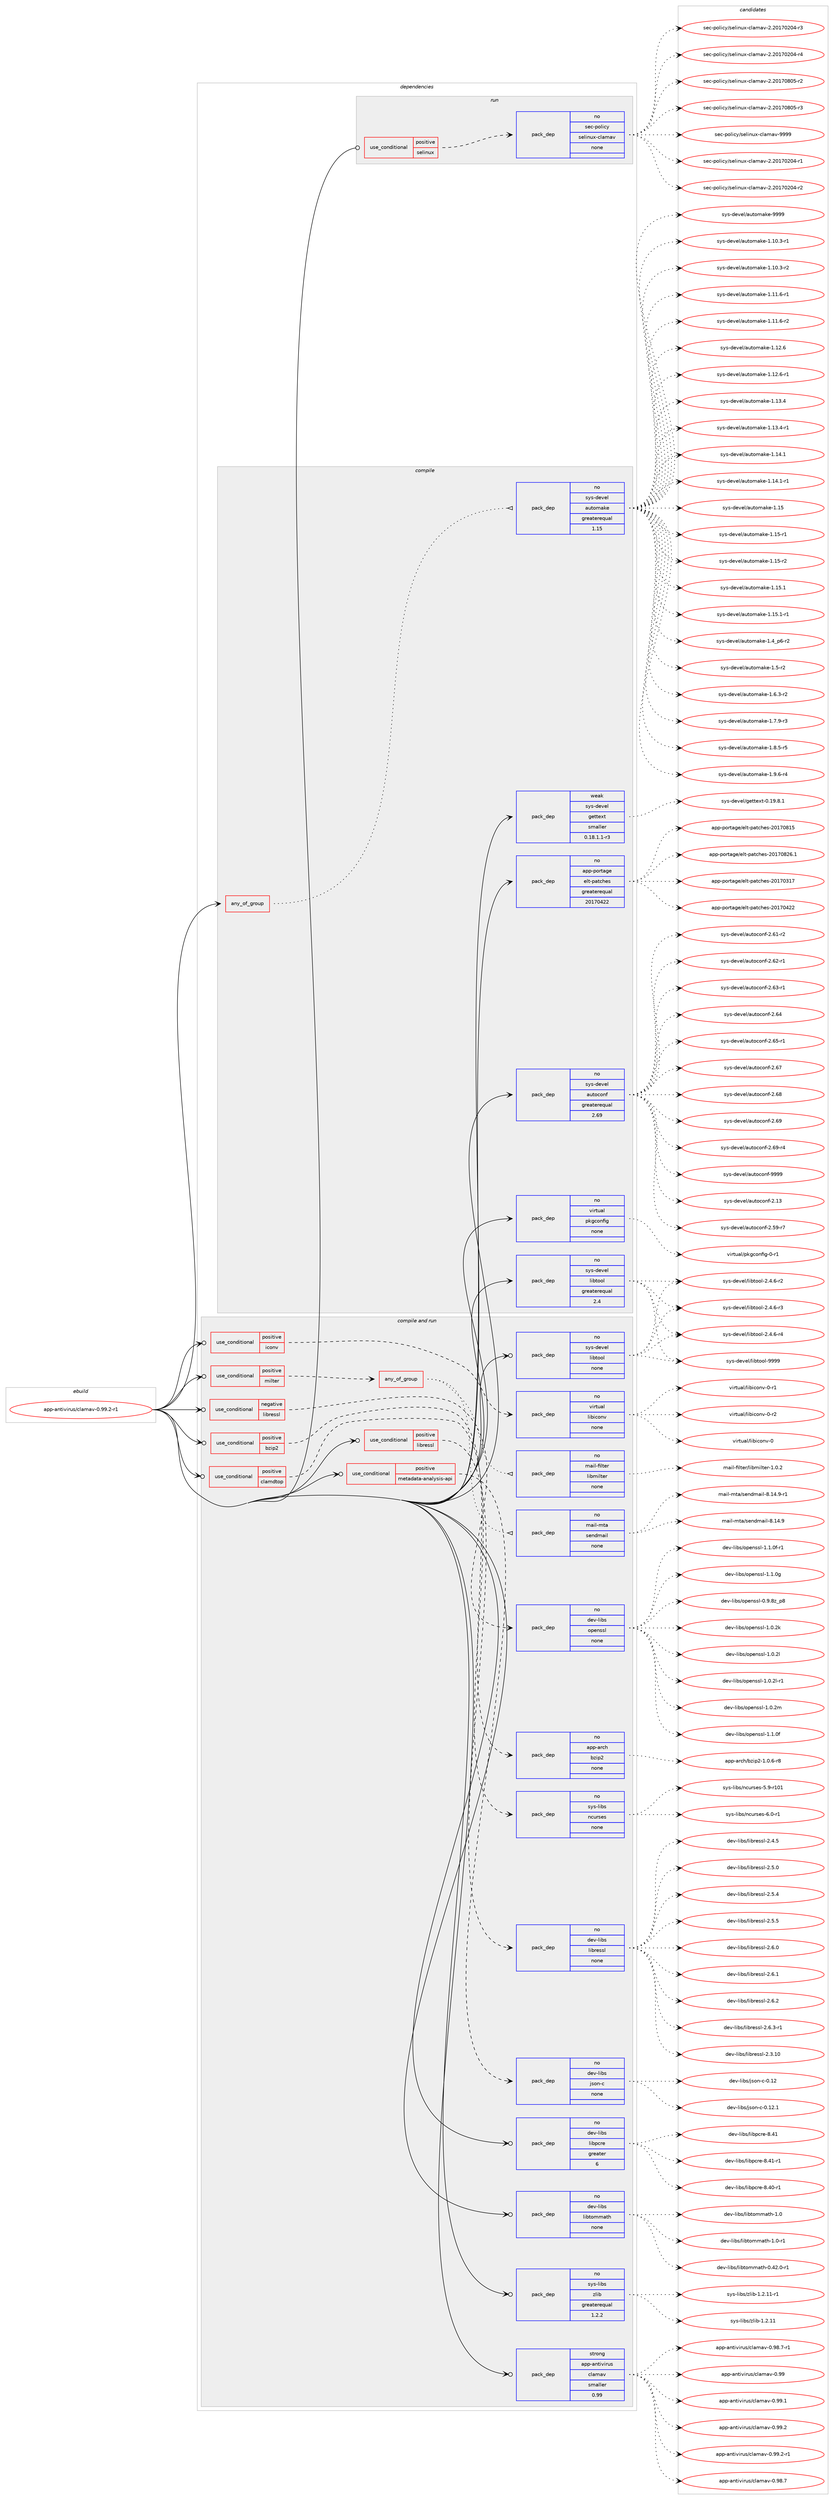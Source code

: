 digraph prolog {

# *************
# Graph options
# *************

newrank=true;
concentrate=true;
compound=true;
graph [rankdir=LR,fontname=Helvetica,fontsize=10,ranksep=1.5];#, ranksep=2.5, nodesep=0.2];
edge  [arrowhead=vee];
node  [fontname=Helvetica,fontsize=10];

# **********
# The ebuild
# **********

subgraph cluster_leftcol {
color=gray;
rank=same;
label=<<i>ebuild</i>>;
id [label="app-antivirus/clamav-0.99.2-r1", color=red, width=4, href="../app-antivirus/clamav-0.99.2-r1.svg"];
}

# ****************
# The dependencies
# ****************

subgraph cluster_midcol {
color=gray;
label=<<i>dependencies</i>>;
subgraph cluster_compile {
fillcolor="#eeeeee";
style=filled;
label=<<i>compile</i>>;
subgraph any126 {
dependency7740 [label=<<TABLE BORDER="0" CELLBORDER="1" CELLSPACING="0" CELLPADDING="4"><TR><TD CELLPADDING="10">any_of_group</TD></TR></TABLE>>, shape=none, color=red];subgraph pack5448 {
dependency7741 [label=<<TABLE BORDER="0" CELLBORDER="1" CELLSPACING="0" CELLPADDING="4" WIDTH="220"><TR><TD ROWSPAN="6" CELLPADDING="30">pack_dep</TD></TR><TR><TD WIDTH="110">no</TD></TR><TR><TD>sys-devel</TD></TR><TR><TD>automake</TD></TR><TR><TD>greaterequal</TD></TR><TR><TD>1.15</TD></TR></TABLE>>, shape=none, color=blue];
}
dependency7740:e -> dependency7741:w [weight=20,style="dotted",arrowhead="oinv"];
}
id:e -> dependency7740:w [weight=20,style="solid",arrowhead="vee"];
subgraph pack5449 {
dependency7742 [label=<<TABLE BORDER="0" CELLBORDER="1" CELLSPACING="0" CELLPADDING="4" WIDTH="220"><TR><TD ROWSPAN="6" CELLPADDING="30">pack_dep</TD></TR><TR><TD WIDTH="110">no</TD></TR><TR><TD>app-portage</TD></TR><TR><TD>elt-patches</TD></TR><TR><TD>greaterequal</TD></TR><TR><TD>20170422</TD></TR></TABLE>>, shape=none, color=blue];
}
id:e -> dependency7742:w [weight=20,style="solid",arrowhead="vee"];
subgraph pack5450 {
dependency7743 [label=<<TABLE BORDER="0" CELLBORDER="1" CELLSPACING="0" CELLPADDING="4" WIDTH="220"><TR><TD ROWSPAN="6" CELLPADDING="30">pack_dep</TD></TR><TR><TD WIDTH="110">no</TD></TR><TR><TD>sys-devel</TD></TR><TR><TD>autoconf</TD></TR><TR><TD>greaterequal</TD></TR><TR><TD>2.69</TD></TR></TABLE>>, shape=none, color=blue];
}
id:e -> dependency7743:w [weight=20,style="solid",arrowhead="vee"];
subgraph pack5451 {
dependency7744 [label=<<TABLE BORDER="0" CELLBORDER="1" CELLSPACING="0" CELLPADDING="4" WIDTH="220"><TR><TD ROWSPAN="6" CELLPADDING="30">pack_dep</TD></TR><TR><TD WIDTH="110">no</TD></TR><TR><TD>sys-devel</TD></TR><TR><TD>libtool</TD></TR><TR><TD>greaterequal</TD></TR><TR><TD>2.4</TD></TR></TABLE>>, shape=none, color=blue];
}
id:e -> dependency7744:w [weight=20,style="solid",arrowhead="vee"];
subgraph pack5452 {
dependency7745 [label=<<TABLE BORDER="0" CELLBORDER="1" CELLSPACING="0" CELLPADDING="4" WIDTH="220"><TR><TD ROWSPAN="6" CELLPADDING="30">pack_dep</TD></TR><TR><TD WIDTH="110">no</TD></TR><TR><TD>virtual</TD></TR><TR><TD>pkgconfig</TD></TR><TR><TD>none</TD></TR><TR><TD></TD></TR></TABLE>>, shape=none, color=blue];
}
id:e -> dependency7745:w [weight=20,style="solid",arrowhead="vee"];
subgraph pack5453 {
dependency7746 [label=<<TABLE BORDER="0" CELLBORDER="1" CELLSPACING="0" CELLPADDING="4" WIDTH="220"><TR><TD ROWSPAN="6" CELLPADDING="30">pack_dep</TD></TR><TR><TD WIDTH="110">weak</TD></TR><TR><TD>sys-devel</TD></TR><TR><TD>gettext</TD></TR><TR><TD>smaller</TD></TR><TR><TD>0.18.1.1-r3</TD></TR></TABLE>>, shape=none, color=blue];
}
id:e -> dependency7746:w [weight=20,style="solid",arrowhead="vee"];
}
subgraph cluster_compileandrun {
fillcolor="#eeeeee";
style=filled;
label=<<i>compile and run</i>>;
subgraph cond2162 {
dependency7747 [label=<<TABLE BORDER="0" CELLBORDER="1" CELLSPACING="0" CELLPADDING="4"><TR><TD ROWSPAN="3" CELLPADDING="10">use_conditional</TD></TR><TR><TD>negative</TD></TR><TR><TD>libressl</TD></TR></TABLE>>, shape=none, color=red];
subgraph pack5454 {
dependency7748 [label=<<TABLE BORDER="0" CELLBORDER="1" CELLSPACING="0" CELLPADDING="4" WIDTH="220"><TR><TD ROWSPAN="6" CELLPADDING="30">pack_dep</TD></TR><TR><TD WIDTH="110">no</TD></TR><TR><TD>dev-libs</TD></TR><TR><TD>openssl</TD></TR><TR><TD>none</TD></TR><TR><TD></TD></TR></TABLE>>, shape=none, color=blue];
}
dependency7747:e -> dependency7748:w [weight=20,style="dashed",arrowhead="vee"];
}
id:e -> dependency7747:w [weight=20,style="solid",arrowhead="odotvee"];
subgraph cond2163 {
dependency7749 [label=<<TABLE BORDER="0" CELLBORDER="1" CELLSPACING="0" CELLPADDING="4"><TR><TD ROWSPAN="3" CELLPADDING="10">use_conditional</TD></TR><TR><TD>positive</TD></TR><TR><TD>bzip2</TD></TR></TABLE>>, shape=none, color=red];
subgraph pack5455 {
dependency7750 [label=<<TABLE BORDER="0" CELLBORDER="1" CELLSPACING="0" CELLPADDING="4" WIDTH="220"><TR><TD ROWSPAN="6" CELLPADDING="30">pack_dep</TD></TR><TR><TD WIDTH="110">no</TD></TR><TR><TD>app-arch</TD></TR><TR><TD>bzip2</TD></TR><TR><TD>none</TD></TR><TR><TD></TD></TR></TABLE>>, shape=none, color=blue];
}
dependency7749:e -> dependency7750:w [weight=20,style="dashed",arrowhead="vee"];
}
id:e -> dependency7749:w [weight=20,style="solid",arrowhead="odotvee"];
subgraph cond2164 {
dependency7751 [label=<<TABLE BORDER="0" CELLBORDER="1" CELLSPACING="0" CELLPADDING="4"><TR><TD ROWSPAN="3" CELLPADDING="10">use_conditional</TD></TR><TR><TD>positive</TD></TR><TR><TD>clamdtop</TD></TR></TABLE>>, shape=none, color=red];
subgraph pack5456 {
dependency7752 [label=<<TABLE BORDER="0" CELLBORDER="1" CELLSPACING="0" CELLPADDING="4" WIDTH="220"><TR><TD ROWSPAN="6" CELLPADDING="30">pack_dep</TD></TR><TR><TD WIDTH="110">no</TD></TR><TR><TD>sys-libs</TD></TR><TR><TD>ncurses</TD></TR><TR><TD>none</TD></TR><TR><TD></TD></TR></TABLE>>, shape=none, color=blue];
}
dependency7751:e -> dependency7752:w [weight=20,style="dashed",arrowhead="vee"];
}
id:e -> dependency7751:w [weight=20,style="solid",arrowhead="odotvee"];
subgraph cond2165 {
dependency7753 [label=<<TABLE BORDER="0" CELLBORDER="1" CELLSPACING="0" CELLPADDING="4"><TR><TD ROWSPAN="3" CELLPADDING="10">use_conditional</TD></TR><TR><TD>positive</TD></TR><TR><TD>iconv</TD></TR></TABLE>>, shape=none, color=red];
subgraph pack5457 {
dependency7754 [label=<<TABLE BORDER="0" CELLBORDER="1" CELLSPACING="0" CELLPADDING="4" WIDTH="220"><TR><TD ROWSPAN="6" CELLPADDING="30">pack_dep</TD></TR><TR><TD WIDTH="110">no</TD></TR><TR><TD>virtual</TD></TR><TR><TD>libiconv</TD></TR><TR><TD>none</TD></TR><TR><TD></TD></TR></TABLE>>, shape=none, color=blue];
}
dependency7753:e -> dependency7754:w [weight=20,style="dashed",arrowhead="vee"];
}
id:e -> dependency7753:w [weight=20,style="solid",arrowhead="odotvee"];
subgraph cond2166 {
dependency7755 [label=<<TABLE BORDER="0" CELLBORDER="1" CELLSPACING="0" CELLPADDING="4"><TR><TD ROWSPAN="3" CELLPADDING="10">use_conditional</TD></TR><TR><TD>positive</TD></TR><TR><TD>libressl</TD></TR></TABLE>>, shape=none, color=red];
subgraph pack5458 {
dependency7756 [label=<<TABLE BORDER="0" CELLBORDER="1" CELLSPACING="0" CELLPADDING="4" WIDTH="220"><TR><TD ROWSPAN="6" CELLPADDING="30">pack_dep</TD></TR><TR><TD WIDTH="110">no</TD></TR><TR><TD>dev-libs</TD></TR><TR><TD>libressl</TD></TR><TR><TD>none</TD></TR><TR><TD></TD></TR></TABLE>>, shape=none, color=blue];
}
dependency7755:e -> dependency7756:w [weight=20,style="dashed",arrowhead="vee"];
}
id:e -> dependency7755:w [weight=20,style="solid",arrowhead="odotvee"];
subgraph cond2167 {
dependency7757 [label=<<TABLE BORDER="0" CELLBORDER="1" CELLSPACING="0" CELLPADDING="4"><TR><TD ROWSPAN="3" CELLPADDING="10">use_conditional</TD></TR><TR><TD>positive</TD></TR><TR><TD>metadata-analysis-api</TD></TR></TABLE>>, shape=none, color=red];
subgraph pack5459 {
dependency7758 [label=<<TABLE BORDER="0" CELLBORDER="1" CELLSPACING="0" CELLPADDING="4" WIDTH="220"><TR><TD ROWSPAN="6" CELLPADDING="30">pack_dep</TD></TR><TR><TD WIDTH="110">no</TD></TR><TR><TD>dev-libs</TD></TR><TR><TD>json-c</TD></TR><TR><TD>none</TD></TR><TR><TD></TD></TR></TABLE>>, shape=none, color=blue];
}
dependency7757:e -> dependency7758:w [weight=20,style="dashed",arrowhead="vee"];
}
id:e -> dependency7757:w [weight=20,style="solid",arrowhead="odotvee"];
subgraph cond2168 {
dependency7759 [label=<<TABLE BORDER="0" CELLBORDER="1" CELLSPACING="0" CELLPADDING="4"><TR><TD ROWSPAN="3" CELLPADDING="10">use_conditional</TD></TR><TR><TD>positive</TD></TR><TR><TD>milter</TD></TR></TABLE>>, shape=none, color=red];
subgraph any127 {
dependency7760 [label=<<TABLE BORDER="0" CELLBORDER="1" CELLSPACING="0" CELLPADDING="4"><TR><TD CELLPADDING="10">any_of_group</TD></TR></TABLE>>, shape=none, color=red];subgraph pack5460 {
dependency7761 [label=<<TABLE BORDER="0" CELLBORDER="1" CELLSPACING="0" CELLPADDING="4" WIDTH="220"><TR><TD ROWSPAN="6" CELLPADDING="30">pack_dep</TD></TR><TR><TD WIDTH="110">no</TD></TR><TR><TD>mail-filter</TD></TR><TR><TD>libmilter</TD></TR><TR><TD>none</TD></TR><TR><TD></TD></TR></TABLE>>, shape=none, color=blue];
}
dependency7760:e -> dependency7761:w [weight=20,style="dotted",arrowhead="oinv"];
subgraph pack5461 {
dependency7762 [label=<<TABLE BORDER="0" CELLBORDER="1" CELLSPACING="0" CELLPADDING="4" WIDTH="220"><TR><TD ROWSPAN="6" CELLPADDING="30">pack_dep</TD></TR><TR><TD WIDTH="110">no</TD></TR><TR><TD>mail-mta</TD></TR><TR><TD>sendmail</TD></TR><TR><TD>none</TD></TR><TR><TD></TD></TR></TABLE>>, shape=none, color=blue];
}
dependency7760:e -> dependency7762:w [weight=20,style="dotted",arrowhead="oinv"];
}
dependency7759:e -> dependency7760:w [weight=20,style="dashed",arrowhead="vee"];
}
id:e -> dependency7759:w [weight=20,style="solid",arrowhead="odotvee"];
subgraph pack5462 {
dependency7763 [label=<<TABLE BORDER="0" CELLBORDER="1" CELLSPACING="0" CELLPADDING="4" WIDTH="220"><TR><TD ROWSPAN="6" CELLPADDING="30">pack_dep</TD></TR><TR><TD WIDTH="110">no</TD></TR><TR><TD>dev-libs</TD></TR><TR><TD>libpcre</TD></TR><TR><TD>greater</TD></TR><TR><TD>6</TD></TR></TABLE>>, shape=none, color=blue];
}
id:e -> dependency7763:w [weight=20,style="solid",arrowhead="odotvee"];
subgraph pack5463 {
dependency7764 [label=<<TABLE BORDER="0" CELLBORDER="1" CELLSPACING="0" CELLPADDING="4" WIDTH="220"><TR><TD ROWSPAN="6" CELLPADDING="30">pack_dep</TD></TR><TR><TD WIDTH="110">no</TD></TR><TR><TD>dev-libs</TD></TR><TR><TD>libtommath</TD></TR><TR><TD>none</TD></TR><TR><TD></TD></TR></TABLE>>, shape=none, color=blue];
}
id:e -> dependency7764:w [weight=20,style="solid",arrowhead="odotvee"];
subgraph pack5464 {
dependency7765 [label=<<TABLE BORDER="0" CELLBORDER="1" CELLSPACING="0" CELLPADDING="4" WIDTH="220"><TR><TD ROWSPAN="6" CELLPADDING="30">pack_dep</TD></TR><TR><TD WIDTH="110">no</TD></TR><TR><TD>sys-devel</TD></TR><TR><TD>libtool</TD></TR><TR><TD>none</TD></TR><TR><TD></TD></TR></TABLE>>, shape=none, color=blue];
}
id:e -> dependency7765:w [weight=20,style="solid",arrowhead="odotvee"];
subgraph pack5465 {
dependency7766 [label=<<TABLE BORDER="0" CELLBORDER="1" CELLSPACING="0" CELLPADDING="4" WIDTH="220"><TR><TD ROWSPAN="6" CELLPADDING="30">pack_dep</TD></TR><TR><TD WIDTH="110">no</TD></TR><TR><TD>sys-libs</TD></TR><TR><TD>zlib</TD></TR><TR><TD>greaterequal</TD></TR><TR><TD>1.2.2</TD></TR></TABLE>>, shape=none, color=blue];
}
id:e -> dependency7766:w [weight=20,style="solid",arrowhead="odotvee"];
subgraph pack5466 {
dependency7767 [label=<<TABLE BORDER="0" CELLBORDER="1" CELLSPACING="0" CELLPADDING="4" WIDTH="220"><TR><TD ROWSPAN="6" CELLPADDING="30">pack_dep</TD></TR><TR><TD WIDTH="110">strong</TD></TR><TR><TD>app-antivirus</TD></TR><TR><TD>clamav</TD></TR><TR><TD>smaller</TD></TR><TR><TD>0.99</TD></TR></TABLE>>, shape=none, color=blue];
}
id:e -> dependency7767:w [weight=20,style="solid",arrowhead="odotvee"];
}
subgraph cluster_run {
fillcolor="#eeeeee";
style=filled;
label=<<i>run</i>>;
subgraph cond2169 {
dependency7768 [label=<<TABLE BORDER="0" CELLBORDER="1" CELLSPACING="0" CELLPADDING="4"><TR><TD ROWSPAN="3" CELLPADDING="10">use_conditional</TD></TR><TR><TD>positive</TD></TR><TR><TD>selinux</TD></TR></TABLE>>, shape=none, color=red];
subgraph pack5467 {
dependency7769 [label=<<TABLE BORDER="0" CELLBORDER="1" CELLSPACING="0" CELLPADDING="4" WIDTH="220"><TR><TD ROWSPAN="6" CELLPADDING="30">pack_dep</TD></TR><TR><TD WIDTH="110">no</TD></TR><TR><TD>sec-policy</TD></TR><TR><TD>selinux-clamav</TD></TR><TR><TD>none</TD></TR><TR><TD></TD></TR></TABLE>>, shape=none, color=blue];
}
dependency7768:e -> dependency7769:w [weight=20,style="dashed",arrowhead="vee"];
}
id:e -> dependency7768:w [weight=20,style="solid",arrowhead="odot"];
}
}

# **************
# The candidates
# **************

subgraph cluster_choices {
rank=same;
color=gray;
label=<<i>candidates</i>>;

subgraph choice5448 {
color=black;
nodesep=1;
choice11512111545100101118101108479711711611110997107101454946494846514511449 [label="sys-devel/automake-1.10.3-r1", color=red, width=4,href="../sys-devel/automake-1.10.3-r1.svg"];
choice11512111545100101118101108479711711611110997107101454946494846514511450 [label="sys-devel/automake-1.10.3-r2", color=red, width=4,href="../sys-devel/automake-1.10.3-r2.svg"];
choice11512111545100101118101108479711711611110997107101454946494946544511449 [label="sys-devel/automake-1.11.6-r1", color=red, width=4,href="../sys-devel/automake-1.11.6-r1.svg"];
choice11512111545100101118101108479711711611110997107101454946494946544511450 [label="sys-devel/automake-1.11.6-r2", color=red, width=4,href="../sys-devel/automake-1.11.6-r2.svg"];
choice1151211154510010111810110847971171161111099710710145494649504654 [label="sys-devel/automake-1.12.6", color=red, width=4,href="../sys-devel/automake-1.12.6.svg"];
choice11512111545100101118101108479711711611110997107101454946495046544511449 [label="sys-devel/automake-1.12.6-r1", color=red, width=4,href="../sys-devel/automake-1.12.6-r1.svg"];
choice1151211154510010111810110847971171161111099710710145494649514652 [label="sys-devel/automake-1.13.4", color=red, width=4,href="../sys-devel/automake-1.13.4.svg"];
choice11512111545100101118101108479711711611110997107101454946495146524511449 [label="sys-devel/automake-1.13.4-r1", color=red, width=4,href="../sys-devel/automake-1.13.4-r1.svg"];
choice1151211154510010111810110847971171161111099710710145494649524649 [label="sys-devel/automake-1.14.1", color=red, width=4,href="../sys-devel/automake-1.14.1.svg"];
choice11512111545100101118101108479711711611110997107101454946495246494511449 [label="sys-devel/automake-1.14.1-r1", color=red, width=4,href="../sys-devel/automake-1.14.1-r1.svg"];
choice115121115451001011181011084797117116111109971071014549464953 [label="sys-devel/automake-1.15", color=red, width=4,href="../sys-devel/automake-1.15.svg"];
choice1151211154510010111810110847971171161111099710710145494649534511449 [label="sys-devel/automake-1.15-r1", color=red, width=4,href="../sys-devel/automake-1.15-r1.svg"];
choice1151211154510010111810110847971171161111099710710145494649534511450 [label="sys-devel/automake-1.15-r2", color=red, width=4,href="../sys-devel/automake-1.15-r2.svg"];
choice1151211154510010111810110847971171161111099710710145494649534649 [label="sys-devel/automake-1.15.1", color=red, width=4,href="../sys-devel/automake-1.15.1.svg"];
choice11512111545100101118101108479711711611110997107101454946495346494511449 [label="sys-devel/automake-1.15.1-r1", color=red, width=4,href="../sys-devel/automake-1.15.1-r1.svg"];
choice115121115451001011181011084797117116111109971071014549465295112544511450 [label="sys-devel/automake-1.4_p6-r2", color=red, width=4,href="../sys-devel/automake-1.4_p6-r2.svg"];
choice11512111545100101118101108479711711611110997107101454946534511450 [label="sys-devel/automake-1.5-r2", color=red, width=4,href="../sys-devel/automake-1.5-r2.svg"];
choice115121115451001011181011084797117116111109971071014549465446514511450 [label="sys-devel/automake-1.6.3-r2", color=red, width=4,href="../sys-devel/automake-1.6.3-r2.svg"];
choice115121115451001011181011084797117116111109971071014549465546574511451 [label="sys-devel/automake-1.7.9-r3", color=red, width=4,href="../sys-devel/automake-1.7.9-r3.svg"];
choice115121115451001011181011084797117116111109971071014549465646534511453 [label="sys-devel/automake-1.8.5-r5", color=red, width=4,href="../sys-devel/automake-1.8.5-r5.svg"];
choice115121115451001011181011084797117116111109971071014549465746544511452 [label="sys-devel/automake-1.9.6-r4", color=red, width=4,href="../sys-devel/automake-1.9.6-r4.svg"];
choice115121115451001011181011084797117116111109971071014557575757 [label="sys-devel/automake-9999", color=red, width=4,href="../sys-devel/automake-9999.svg"];
dependency7741:e -> choice11512111545100101118101108479711711611110997107101454946494846514511449:w [style=dotted,weight="100"];
dependency7741:e -> choice11512111545100101118101108479711711611110997107101454946494846514511450:w [style=dotted,weight="100"];
dependency7741:e -> choice11512111545100101118101108479711711611110997107101454946494946544511449:w [style=dotted,weight="100"];
dependency7741:e -> choice11512111545100101118101108479711711611110997107101454946494946544511450:w [style=dotted,weight="100"];
dependency7741:e -> choice1151211154510010111810110847971171161111099710710145494649504654:w [style=dotted,weight="100"];
dependency7741:e -> choice11512111545100101118101108479711711611110997107101454946495046544511449:w [style=dotted,weight="100"];
dependency7741:e -> choice1151211154510010111810110847971171161111099710710145494649514652:w [style=dotted,weight="100"];
dependency7741:e -> choice11512111545100101118101108479711711611110997107101454946495146524511449:w [style=dotted,weight="100"];
dependency7741:e -> choice1151211154510010111810110847971171161111099710710145494649524649:w [style=dotted,weight="100"];
dependency7741:e -> choice11512111545100101118101108479711711611110997107101454946495246494511449:w [style=dotted,weight="100"];
dependency7741:e -> choice115121115451001011181011084797117116111109971071014549464953:w [style=dotted,weight="100"];
dependency7741:e -> choice1151211154510010111810110847971171161111099710710145494649534511449:w [style=dotted,weight="100"];
dependency7741:e -> choice1151211154510010111810110847971171161111099710710145494649534511450:w [style=dotted,weight="100"];
dependency7741:e -> choice1151211154510010111810110847971171161111099710710145494649534649:w [style=dotted,weight="100"];
dependency7741:e -> choice11512111545100101118101108479711711611110997107101454946495346494511449:w [style=dotted,weight="100"];
dependency7741:e -> choice115121115451001011181011084797117116111109971071014549465295112544511450:w [style=dotted,weight="100"];
dependency7741:e -> choice11512111545100101118101108479711711611110997107101454946534511450:w [style=dotted,weight="100"];
dependency7741:e -> choice115121115451001011181011084797117116111109971071014549465446514511450:w [style=dotted,weight="100"];
dependency7741:e -> choice115121115451001011181011084797117116111109971071014549465546574511451:w [style=dotted,weight="100"];
dependency7741:e -> choice115121115451001011181011084797117116111109971071014549465646534511453:w [style=dotted,weight="100"];
dependency7741:e -> choice115121115451001011181011084797117116111109971071014549465746544511452:w [style=dotted,weight="100"];
dependency7741:e -> choice115121115451001011181011084797117116111109971071014557575757:w [style=dotted,weight="100"];
}
subgraph choice5449 {
color=black;
nodesep=1;
choice97112112451121111141169710310147101108116451129711699104101115455048495548514955 [label="app-portage/elt-patches-20170317", color=red, width=4,href="../app-portage/elt-patches-20170317.svg"];
choice97112112451121111141169710310147101108116451129711699104101115455048495548525050 [label="app-portage/elt-patches-20170422", color=red, width=4,href="../app-portage/elt-patches-20170422.svg"];
choice97112112451121111141169710310147101108116451129711699104101115455048495548564953 [label="app-portage/elt-patches-20170815", color=red, width=4,href="../app-portage/elt-patches-20170815.svg"];
choice971121124511211111411697103101471011081164511297116991041011154550484955485650544649 [label="app-portage/elt-patches-20170826.1", color=red, width=4,href="../app-portage/elt-patches-20170826.1.svg"];
dependency7742:e -> choice97112112451121111141169710310147101108116451129711699104101115455048495548514955:w [style=dotted,weight="100"];
dependency7742:e -> choice97112112451121111141169710310147101108116451129711699104101115455048495548525050:w [style=dotted,weight="100"];
dependency7742:e -> choice97112112451121111141169710310147101108116451129711699104101115455048495548564953:w [style=dotted,weight="100"];
dependency7742:e -> choice971121124511211111411697103101471011081164511297116991041011154550484955485650544649:w [style=dotted,weight="100"];
}
subgraph choice5450 {
color=black;
nodesep=1;
choice115121115451001011181011084797117116111991111101024550464951 [label="sys-devel/autoconf-2.13", color=red, width=4,href="../sys-devel/autoconf-2.13.svg"];
choice1151211154510010111810110847971171161119911111010245504653574511455 [label="sys-devel/autoconf-2.59-r7", color=red, width=4,href="../sys-devel/autoconf-2.59-r7.svg"];
choice1151211154510010111810110847971171161119911111010245504654494511450 [label="sys-devel/autoconf-2.61-r2", color=red, width=4,href="../sys-devel/autoconf-2.61-r2.svg"];
choice1151211154510010111810110847971171161119911111010245504654504511449 [label="sys-devel/autoconf-2.62-r1", color=red, width=4,href="../sys-devel/autoconf-2.62-r1.svg"];
choice1151211154510010111810110847971171161119911111010245504654514511449 [label="sys-devel/autoconf-2.63-r1", color=red, width=4,href="../sys-devel/autoconf-2.63-r1.svg"];
choice115121115451001011181011084797117116111991111101024550465452 [label="sys-devel/autoconf-2.64", color=red, width=4,href="../sys-devel/autoconf-2.64.svg"];
choice1151211154510010111810110847971171161119911111010245504654534511449 [label="sys-devel/autoconf-2.65-r1", color=red, width=4,href="../sys-devel/autoconf-2.65-r1.svg"];
choice115121115451001011181011084797117116111991111101024550465455 [label="sys-devel/autoconf-2.67", color=red, width=4,href="../sys-devel/autoconf-2.67.svg"];
choice115121115451001011181011084797117116111991111101024550465456 [label="sys-devel/autoconf-2.68", color=red, width=4,href="../sys-devel/autoconf-2.68.svg"];
choice115121115451001011181011084797117116111991111101024550465457 [label="sys-devel/autoconf-2.69", color=red, width=4,href="../sys-devel/autoconf-2.69.svg"];
choice1151211154510010111810110847971171161119911111010245504654574511452 [label="sys-devel/autoconf-2.69-r4", color=red, width=4,href="../sys-devel/autoconf-2.69-r4.svg"];
choice115121115451001011181011084797117116111991111101024557575757 [label="sys-devel/autoconf-9999", color=red, width=4,href="../sys-devel/autoconf-9999.svg"];
dependency7743:e -> choice115121115451001011181011084797117116111991111101024550464951:w [style=dotted,weight="100"];
dependency7743:e -> choice1151211154510010111810110847971171161119911111010245504653574511455:w [style=dotted,weight="100"];
dependency7743:e -> choice1151211154510010111810110847971171161119911111010245504654494511450:w [style=dotted,weight="100"];
dependency7743:e -> choice1151211154510010111810110847971171161119911111010245504654504511449:w [style=dotted,weight="100"];
dependency7743:e -> choice1151211154510010111810110847971171161119911111010245504654514511449:w [style=dotted,weight="100"];
dependency7743:e -> choice115121115451001011181011084797117116111991111101024550465452:w [style=dotted,weight="100"];
dependency7743:e -> choice1151211154510010111810110847971171161119911111010245504654534511449:w [style=dotted,weight="100"];
dependency7743:e -> choice115121115451001011181011084797117116111991111101024550465455:w [style=dotted,weight="100"];
dependency7743:e -> choice115121115451001011181011084797117116111991111101024550465456:w [style=dotted,weight="100"];
dependency7743:e -> choice115121115451001011181011084797117116111991111101024550465457:w [style=dotted,weight="100"];
dependency7743:e -> choice1151211154510010111810110847971171161119911111010245504654574511452:w [style=dotted,weight="100"];
dependency7743:e -> choice115121115451001011181011084797117116111991111101024557575757:w [style=dotted,weight="100"];
}
subgraph choice5451 {
color=black;
nodesep=1;
choice1151211154510010111810110847108105981161111111084550465246544511450 [label="sys-devel/libtool-2.4.6-r2", color=red, width=4,href="../sys-devel/libtool-2.4.6-r2.svg"];
choice1151211154510010111810110847108105981161111111084550465246544511451 [label="sys-devel/libtool-2.4.6-r3", color=red, width=4,href="../sys-devel/libtool-2.4.6-r3.svg"];
choice1151211154510010111810110847108105981161111111084550465246544511452 [label="sys-devel/libtool-2.4.6-r4", color=red, width=4,href="../sys-devel/libtool-2.4.6-r4.svg"];
choice1151211154510010111810110847108105981161111111084557575757 [label="sys-devel/libtool-9999", color=red, width=4,href="../sys-devel/libtool-9999.svg"];
dependency7744:e -> choice1151211154510010111810110847108105981161111111084550465246544511450:w [style=dotted,weight="100"];
dependency7744:e -> choice1151211154510010111810110847108105981161111111084550465246544511451:w [style=dotted,weight="100"];
dependency7744:e -> choice1151211154510010111810110847108105981161111111084550465246544511452:w [style=dotted,weight="100"];
dependency7744:e -> choice1151211154510010111810110847108105981161111111084557575757:w [style=dotted,weight="100"];
}
subgraph choice5452 {
color=black;
nodesep=1;
choice11810511411611797108471121071039911111010210510345484511449 [label="virtual/pkgconfig-0-r1", color=red, width=4,href="../virtual/pkgconfig-0-r1.svg"];
dependency7745:e -> choice11810511411611797108471121071039911111010210510345484511449:w [style=dotted,weight="100"];
}
subgraph choice5453 {
color=black;
nodesep=1;
choice1151211154510010111810110847103101116116101120116454846495746564649 [label="sys-devel/gettext-0.19.8.1", color=red, width=4,href="../sys-devel/gettext-0.19.8.1.svg"];
dependency7746:e -> choice1151211154510010111810110847103101116116101120116454846495746564649:w [style=dotted,weight="100"];
}
subgraph choice5454 {
color=black;
nodesep=1;
choice1001011184510810598115471111121011101151151084548465746561229511256 [label="dev-libs/openssl-0.9.8z_p8", color=red, width=4,href="../dev-libs/openssl-0.9.8z_p8.svg"];
choice100101118451081059811547111112101110115115108454946484650107 [label="dev-libs/openssl-1.0.2k", color=red, width=4,href="../dev-libs/openssl-1.0.2k.svg"];
choice100101118451081059811547111112101110115115108454946484650108 [label="dev-libs/openssl-1.0.2l", color=red, width=4,href="../dev-libs/openssl-1.0.2l.svg"];
choice1001011184510810598115471111121011101151151084549464846501084511449 [label="dev-libs/openssl-1.0.2l-r1", color=red, width=4,href="../dev-libs/openssl-1.0.2l-r1.svg"];
choice100101118451081059811547111112101110115115108454946484650109 [label="dev-libs/openssl-1.0.2m", color=red, width=4,href="../dev-libs/openssl-1.0.2m.svg"];
choice100101118451081059811547111112101110115115108454946494648102 [label="dev-libs/openssl-1.1.0f", color=red, width=4,href="../dev-libs/openssl-1.1.0f.svg"];
choice1001011184510810598115471111121011101151151084549464946481024511449 [label="dev-libs/openssl-1.1.0f-r1", color=red, width=4,href="../dev-libs/openssl-1.1.0f-r1.svg"];
choice100101118451081059811547111112101110115115108454946494648103 [label="dev-libs/openssl-1.1.0g", color=red, width=4,href="../dev-libs/openssl-1.1.0g.svg"];
dependency7748:e -> choice1001011184510810598115471111121011101151151084548465746561229511256:w [style=dotted,weight="100"];
dependency7748:e -> choice100101118451081059811547111112101110115115108454946484650107:w [style=dotted,weight="100"];
dependency7748:e -> choice100101118451081059811547111112101110115115108454946484650108:w [style=dotted,weight="100"];
dependency7748:e -> choice1001011184510810598115471111121011101151151084549464846501084511449:w [style=dotted,weight="100"];
dependency7748:e -> choice100101118451081059811547111112101110115115108454946484650109:w [style=dotted,weight="100"];
dependency7748:e -> choice100101118451081059811547111112101110115115108454946494648102:w [style=dotted,weight="100"];
dependency7748:e -> choice1001011184510810598115471111121011101151151084549464946481024511449:w [style=dotted,weight="100"];
dependency7748:e -> choice100101118451081059811547111112101110115115108454946494648103:w [style=dotted,weight="100"];
}
subgraph choice5455 {
color=black;
nodesep=1;
choice971121124597114991044798122105112504549464846544511456 [label="app-arch/bzip2-1.0.6-r8", color=red, width=4,href="../app-arch/bzip2-1.0.6-r8.svg"];
dependency7750:e -> choice971121124597114991044798122105112504549464846544511456:w [style=dotted,weight="100"];
}
subgraph choice5456 {
color=black;
nodesep=1;
choice115121115451081059811547110991171141151011154553465745114494849 [label="sys-libs/ncurses-5.9-r101", color=red, width=4,href="../sys-libs/ncurses-5.9-r101.svg"];
choice11512111545108105981154711099117114115101115455446484511449 [label="sys-libs/ncurses-6.0-r1", color=red, width=4,href="../sys-libs/ncurses-6.0-r1.svg"];
dependency7752:e -> choice115121115451081059811547110991171141151011154553465745114494849:w [style=dotted,weight="100"];
dependency7752:e -> choice11512111545108105981154711099117114115101115455446484511449:w [style=dotted,weight="100"];
}
subgraph choice5457 {
color=black;
nodesep=1;
choice118105114116117971084710810598105991111101184548 [label="virtual/libiconv-0", color=red, width=4,href="../virtual/libiconv-0.svg"];
choice1181051141161179710847108105981059911111011845484511449 [label="virtual/libiconv-0-r1", color=red, width=4,href="../virtual/libiconv-0-r1.svg"];
choice1181051141161179710847108105981059911111011845484511450 [label="virtual/libiconv-0-r2", color=red, width=4,href="../virtual/libiconv-0-r2.svg"];
dependency7754:e -> choice118105114116117971084710810598105991111101184548:w [style=dotted,weight="100"];
dependency7754:e -> choice1181051141161179710847108105981059911111011845484511449:w [style=dotted,weight="100"];
dependency7754:e -> choice1181051141161179710847108105981059911111011845484511450:w [style=dotted,weight="100"];
}
subgraph choice5458 {
color=black;
nodesep=1;
choice1001011184510810598115471081059811410111511510845504651464948 [label="dev-libs/libressl-2.3.10", color=red, width=4,href="../dev-libs/libressl-2.3.10.svg"];
choice10010111845108105981154710810598114101115115108455046524653 [label="dev-libs/libressl-2.4.5", color=red, width=4,href="../dev-libs/libressl-2.4.5.svg"];
choice10010111845108105981154710810598114101115115108455046534648 [label="dev-libs/libressl-2.5.0", color=red, width=4,href="../dev-libs/libressl-2.5.0.svg"];
choice10010111845108105981154710810598114101115115108455046534652 [label="dev-libs/libressl-2.5.4", color=red, width=4,href="../dev-libs/libressl-2.5.4.svg"];
choice10010111845108105981154710810598114101115115108455046534653 [label="dev-libs/libressl-2.5.5", color=red, width=4,href="../dev-libs/libressl-2.5.5.svg"];
choice10010111845108105981154710810598114101115115108455046544648 [label="dev-libs/libressl-2.6.0", color=red, width=4,href="../dev-libs/libressl-2.6.0.svg"];
choice10010111845108105981154710810598114101115115108455046544649 [label="dev-libs/libressl-2.6.1", color=red, width=4,href="../dev-libs/libressl-2.6.1.svg"];
choice10010111845108105981154710810598114101115115108455046544650 [label="dev-libs/libressl-2.6.2", color=red, width=4,href="../dev-libs/libressl-2.6.2.svg"];
choice100101118451081059811547108105981141011151151084550465446514511449 [label="dev-libs/libressl-2.6.3-r1", color=red, width=4,href="../dev-libs/libressl-2.6.3-r1.svg"];
dependency7756:e -> choice1001011184510810598115471081059811410111511510845504651464948:w [style=dotted,weight="100"];
dependency7756:e -> choice10010111845108105981154710810598114101115115108455046524653:w [style=dotted,weight="100"];
dependency7756:e -> choice10010111845108105981154710810598114101115115108455046534648:w [style=dotted,weight="100"];
dependency7756:e -> choice10010111845108105981154710810598114101115115108455046534652:w [style=dotted,weight="100"];
dependency7756:e -> choice10010111845108105981154710810598114101115115108455046534653:w [style=dotted,weight="100"];
dependency7756:e -> choice10010111845108105981154710810598114101115115108455046544648:w [style=dotted,weight="100"];
dependency7756:e -> choice10010111845108105981154710810598114101115115108455046544649:w [style=dotted,weight="100"];
dependency7756:e -> choice10010111845108105981154710810598114101115115108455046544650:w [style=dotted,weight="100"];
dependency7756:e -> choice100101118451081059811547108105981141011151151084550465446514511449:w [style=dotted,weight="100"];
}
subgraph choice5459 {
color=black;
nodesep=1;
choice10010111845108105981154710611511111045994548464950 [label="dev-libs/json-c-0.12", color=red, width=4,href="../dev-libs/json-c-0.12.svg"];
choice100101118451081059811547106115111110459945484649504649 [label="dev-libs/json-c-0.12.1", color=red, width=4,href="../dev-libs/json-c-0.12.1.svg"];
dependency7758:e -> choice10010111845108105981154710611511111045994548464950:w [style=dotted,weight="100"];
dependency7758:e -> choice100101118451081059811547106115111110459945484649504649:w [style=dotted,weight="100"];
}
subgraph choice5460 {
color=black;
nodesep=1;
choice10997105108451021051081161011144710810598109105108116101114454946484650 [label="mail-filter/libmilter-1.0.2", color=red, width=4,href="../mail-filter/libmilter-1.0.2.svg"];
dependency7761:e -> choice10997105108451021051081161011144710810598109105108116101114454946484650:w [style=dotted,weight="100"];
}
subgraph choice5461 {
color=black;
nodesep=1;
choice109971051084510911697471151011101001099710510845564649524657 [label="mail-mta/sendmail-8.14.9", color=red, width=4,href="../mail-mta/sendmail-8.14.9.svg"];
choice1099710510845109116974711510111010010997105108455646495246574511449 [label="mail-mta/sendmail-8.14.9-r1", color=red, width=4,href="../mail-mta/sendmail-8.14.9-r1.svg"];
dependency7762:e -> choice109971051084510911697471151011101001099710510845564649524657:w [style=dotted,weight="100"];
dependency7762:e -> choice1099710510845109116974711510111010010997105108455646495246574511449:w [style=dotted,weight="100"];
}
subgraph choice5462 {
color=black;
nodesep=1;
choice100101118451081059811547108105981129911410145564652484511449 [label="dev-libs/libpcre-8.40-r1", color=red, width=4,href="../dev-libs/libpcre-8.40-r1.svg"];
choice10010111845108105981154710810598112991141014556465249 [label="dev-libs/libpcre-8.41", color=red, width=4,href="../dev-libs/libpcre-8.41.svg"];
choice100101118451081059811547108105981129911410145564652494511449 [label="dev-libs/libpcre-8.41-r1", color=red, width=4,href="../dev-libs/libpcre-8.41-r1.svg"];
dependency7763:e -> choice100101118451081059811547108105981129911410145564652484511449:w [style=dotted,weight="100"];
dependency7763:e -> choice10010111845108105981154710810598112991141014556465249:w [style=dotted,weight="100"];
dependency7763:e -> choice100101118451081059811547108105981129911410145564652494511449:w [style=dotted,weight="100"];
}
subgraph choice5463 {
color=black;
nodesep=1;
choice1001011184510810598115471081059811611110910997116104454846525046484511449 [label="dev-libs/libtommath-0.42.0-r1", color=red, width=4,href="../dev-libs/libtommath-0.42.0-r1.svg"];
choice100101118451081059811547108105981161111091099711610445494648 [label="dev-libs/libtommath-1.0", color=red, width=4,href="../dev-libs/libtommath-1.0.svg"];
choice1001011184510810598115471081059811611110910997116104454946484511449 [label="dev-libs/libtommath-1.0-r1", color=red, width=4,href="../dev-libs/libtommath-1.0-r1.svg"];
dependency7764:e -> choice1001011184510810598115471081059811611110910997116104454846525046484511449:w [style=dotted,weight="100"];
dependency7764:e -> choice100101118451081059811547108105981161111091099711610445494648:w [style=dotted,weight="100"];
dependency7764:e -> choice1001011184510810598115471081059811611110910997116104454946484511449:w [style=dotted,weight="100"];
}
subgraph choice5464 {
color=black;
nodesep=1;
choice1151211154510010111810110847108105981161111111084550465246544511450 [label="sys-devel/libtool-2.4.6-r2", color=red, width=4,href="../sys-devel/libtool-2.4.6-r2.svg"];
choice1151211154510010111810110847108105981161111111084550465246544511451 [label="sys-devel/libtool-2.4.6-r3", color=red, width=4,href="../sys-devel/libtool-2.4.6-r3.svg"];
choice1151211154510010111810110847108105981161111111084550465246544511452 [label="sys-devel/libtool-2.4.6-r4", color=red, width=4,href="../sys-devel/libtool-2.4.6-r4.svg"];
choice1151211154510010111810110847108105981161111111084557575757 [label="sys-devel/libtool-9999", color=red, width=4,href="../sys-devel/libtool-9999.svg"];
dependency7765:e -> choice1151211154510010111810110847108105981161111111084550465246544511450:w [style=dotted,weight="100"];
dependency7765:e -> choice1151211154510010111810110847108105981161111111084550465246544511451:w [style=dotted,weight="100"];
dependency7765:e -> choice1151211154510010111810110847108105981161111111084550465246544511452:w [style=dotted,weight="100"];
dependency7765:e -> choice1151211154510010111810110847108105981161111111084557575757:w [style=dotted,weight="100"];
}
subgraph choice5465 {
color=black;
nodesep=1;
choice1151211154510810598115471221081059845494650464949 [label="sys-libs/zlib-1.2.11", color=red, width=4,href="../sys-libs/zlib-1.2.11.svg"];
choice11512111545108105981154712210810598454946504649494511449 [label="sys-libs/zlib-1.2.11-r1", color=red, width=4,href="../sys-libs/zlib-1.2.11-r1.svg"];
dependency7766:e -> choice1151211154510810598115471221081059845494650464949:w [style=dotted,weight="100"];
dependency7766:e -> choice11512111545108105981154712210810598454946504649494511449:w [style=dotted,weight="100"];
}
subgraph choice5466 {
color=black;
nodesep=1;
choice9711211245971101161051181051141171154799108971099711845484657564655 [label="app-antivirus/clamav-0.98.7", color=red, width=4,href="../app-antivirus/clamav-0.98.7.svg"];
choice97112112459711011610511810511411711547991089710997118454846575646554511449 [label="app-antivirus/clamav-0.98.7-r1", color=red, width=4,href="../app-antivirus/clamav-0.98.7-r1.svg"];
choice971121124597110116105118105114117115479910897109971184548465757 [label="app-antivirus/clamav-0.99", color=red, width=4,href="../app-antivirus/clamav-0.99.svg"];
choice9711211245971101161051181051141171154799108971099711845484657574649 [label="app-antivirus/clamav-0.99.1", color=red, width=4,href="../app-antivirus/clamav-0.99.1.svg"];
choice9711211245971101161051181051141171154799108971099711845484657574650 [label="app-antivirus/clamav-0.99.2", color=red, width=4,href="../app-antivirus/clamav-0.99.2.svg"];
choice97112112459711011610511810511411711547991089710997118454846575746504511449 [label="app-antivirus/clamav-0.99.2-r1", color=red, width=4,href="../app-antivirus/clamav-0.99.2-r1.svg"];
dependency7767:e -> choice9711211245971101161051181051141171154799108971099711845484657564655:w [style=dotted,weight="100"];
dependency7767:e -> choice97112112459711011610511810511411711547991089710997118454846575646554511449:w [style=dotted,weight="100"];
dependency7767:e -> choice971121124597110116105118105114117115479910897109971184548465757:w [style=dotted,weight="100"];
dependency7767:e -> choice9711211245971101161051181051141171154799108971099711845484657574649:w [style=dotted,weight="100"];
dependency7767:e -> choice9711211245971101161051181051141171154799108971099711845484657574650:w [style=dotted,weight="100"];
dependency7767:e -> choice97112112459711011610511810511411711547991089710997118454846575746504511449:w [style=dotted,weight="100"];
}
subgraph choice5467 {
color=black;
nodesep=1;
choice115101994511211110810599121471151011081051101171204599108971099711845504650484955485048524511449 [label="sec-policy/selinux-clamav-2.20170204-r1", color=red, width=4,href="../sec-policy/selinux-clamav-2.20170204-r1.svg"];
choice115101994511211110810599121471151011081051101171204599108971099711845504650484955485048524511450 [label="sec-policy/selinux-clamav-2.20170204-r2", color=red, width=4,href="../sec-policy/selinux-clamav-2.20170204-r2.svg"];
choice115101994511211110810599121471151011081051101171204599108971099711845504650484955485048524511451 [label="sec-policy/selinux-clamav-2.20170204-r3", color=red, width=4,href="../sec-policy/selinux-clamav-2.20170204-r3.svg"];
choice115101994511211110810599121471151011081051101171204599108971099711845504650484955485048524511452 [label="sec-policy/selinux-clamav-2.20170204-r4", color=red, width=4,href="../sec-policy/selinux-clamav-2.20170204-r4.svg"];
choice115101994511211110810599121471151011081051101171204599108971099711845504650484955485648534511450 [label="sec-policy/selinux-clamav-2.20170805-r2", color=red, width=4,href="../sec-policy/selinux-clamav-2.20170805-r2.svg"];
choice115101994511211110810599121471151011081051101171204599108971099711845504650484955485648534511451 [label="sec-policy/selinux-clamav-2.20170805-r3", color=red, width=4,href="../sec-policy/selinux-clamav-2.20170805-r3.svg"];
choice11510199451121111081059912147115101108105110117120459910897109971184557575757 [label="sec-policy/selinux-clamav-9999", color=red, width=4,href="../sec-policy/selinux-clamav-9999.svg"];
dependency7769:e -> choice115101994511211110810599121471151011081051101171204599108971099711845504650484955485048524511449:w [style=dotted,weight="100"];
dependency7769:e -> choice115101994511211110810599121471151011081051101171204599108971099711845504650484955485048524511450:w [style=dotted,weight="100"];
dependency7769:e -> choice115101994511211110810599121471151011081051101171204599108971099711845504650484955485048524511451:w [style=dotted,weight="100"];
dependency7769:e -> choice115101994511211110810599121471151011081051101171204599108971099711845504650484955485048524511452:w [style=dotted,weight="100"];
dependency7769:e -> choice115101994511211110810599121471151011081051101171204599108971099711845504650484955485648534511450:w [style=dotted,weight="100"];
dependency7769:e -> choice115101994511211110810599121471151011081051101171204599108971099711845504650484955485648534511451:w [style=dotted,weight="100"];
dependency7769:e -> choice11510199451121111081059912147115101108105110117120459910897109971184557575757:w [style=dotted,weight="100"];
}
}

}
